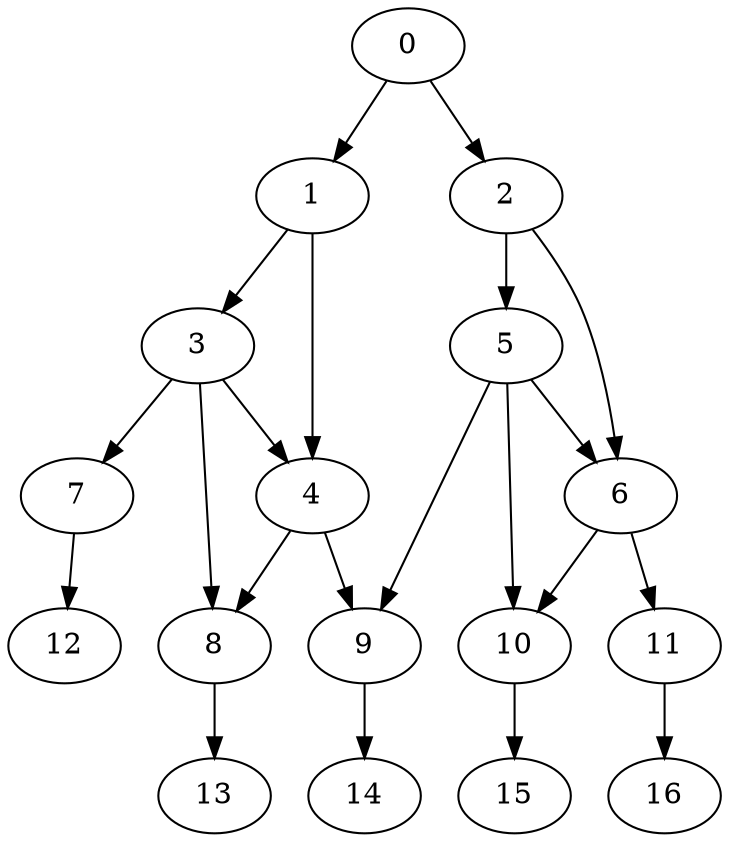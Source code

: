 digraph G {

0 -> 1
0 -> 2
1 -> 3
1 -> 4
2 -> 5
2 -> 6
3 -> 7
3 -> 8
4 -> 8
4 -> 9
5 -> 9
5 -> 10
6 -> 10
6 -> 11
7 -> 12
8 -> 13
9 -> 14
10 -> 15
11 -> 16
3 -> 4
5 -> 6


}